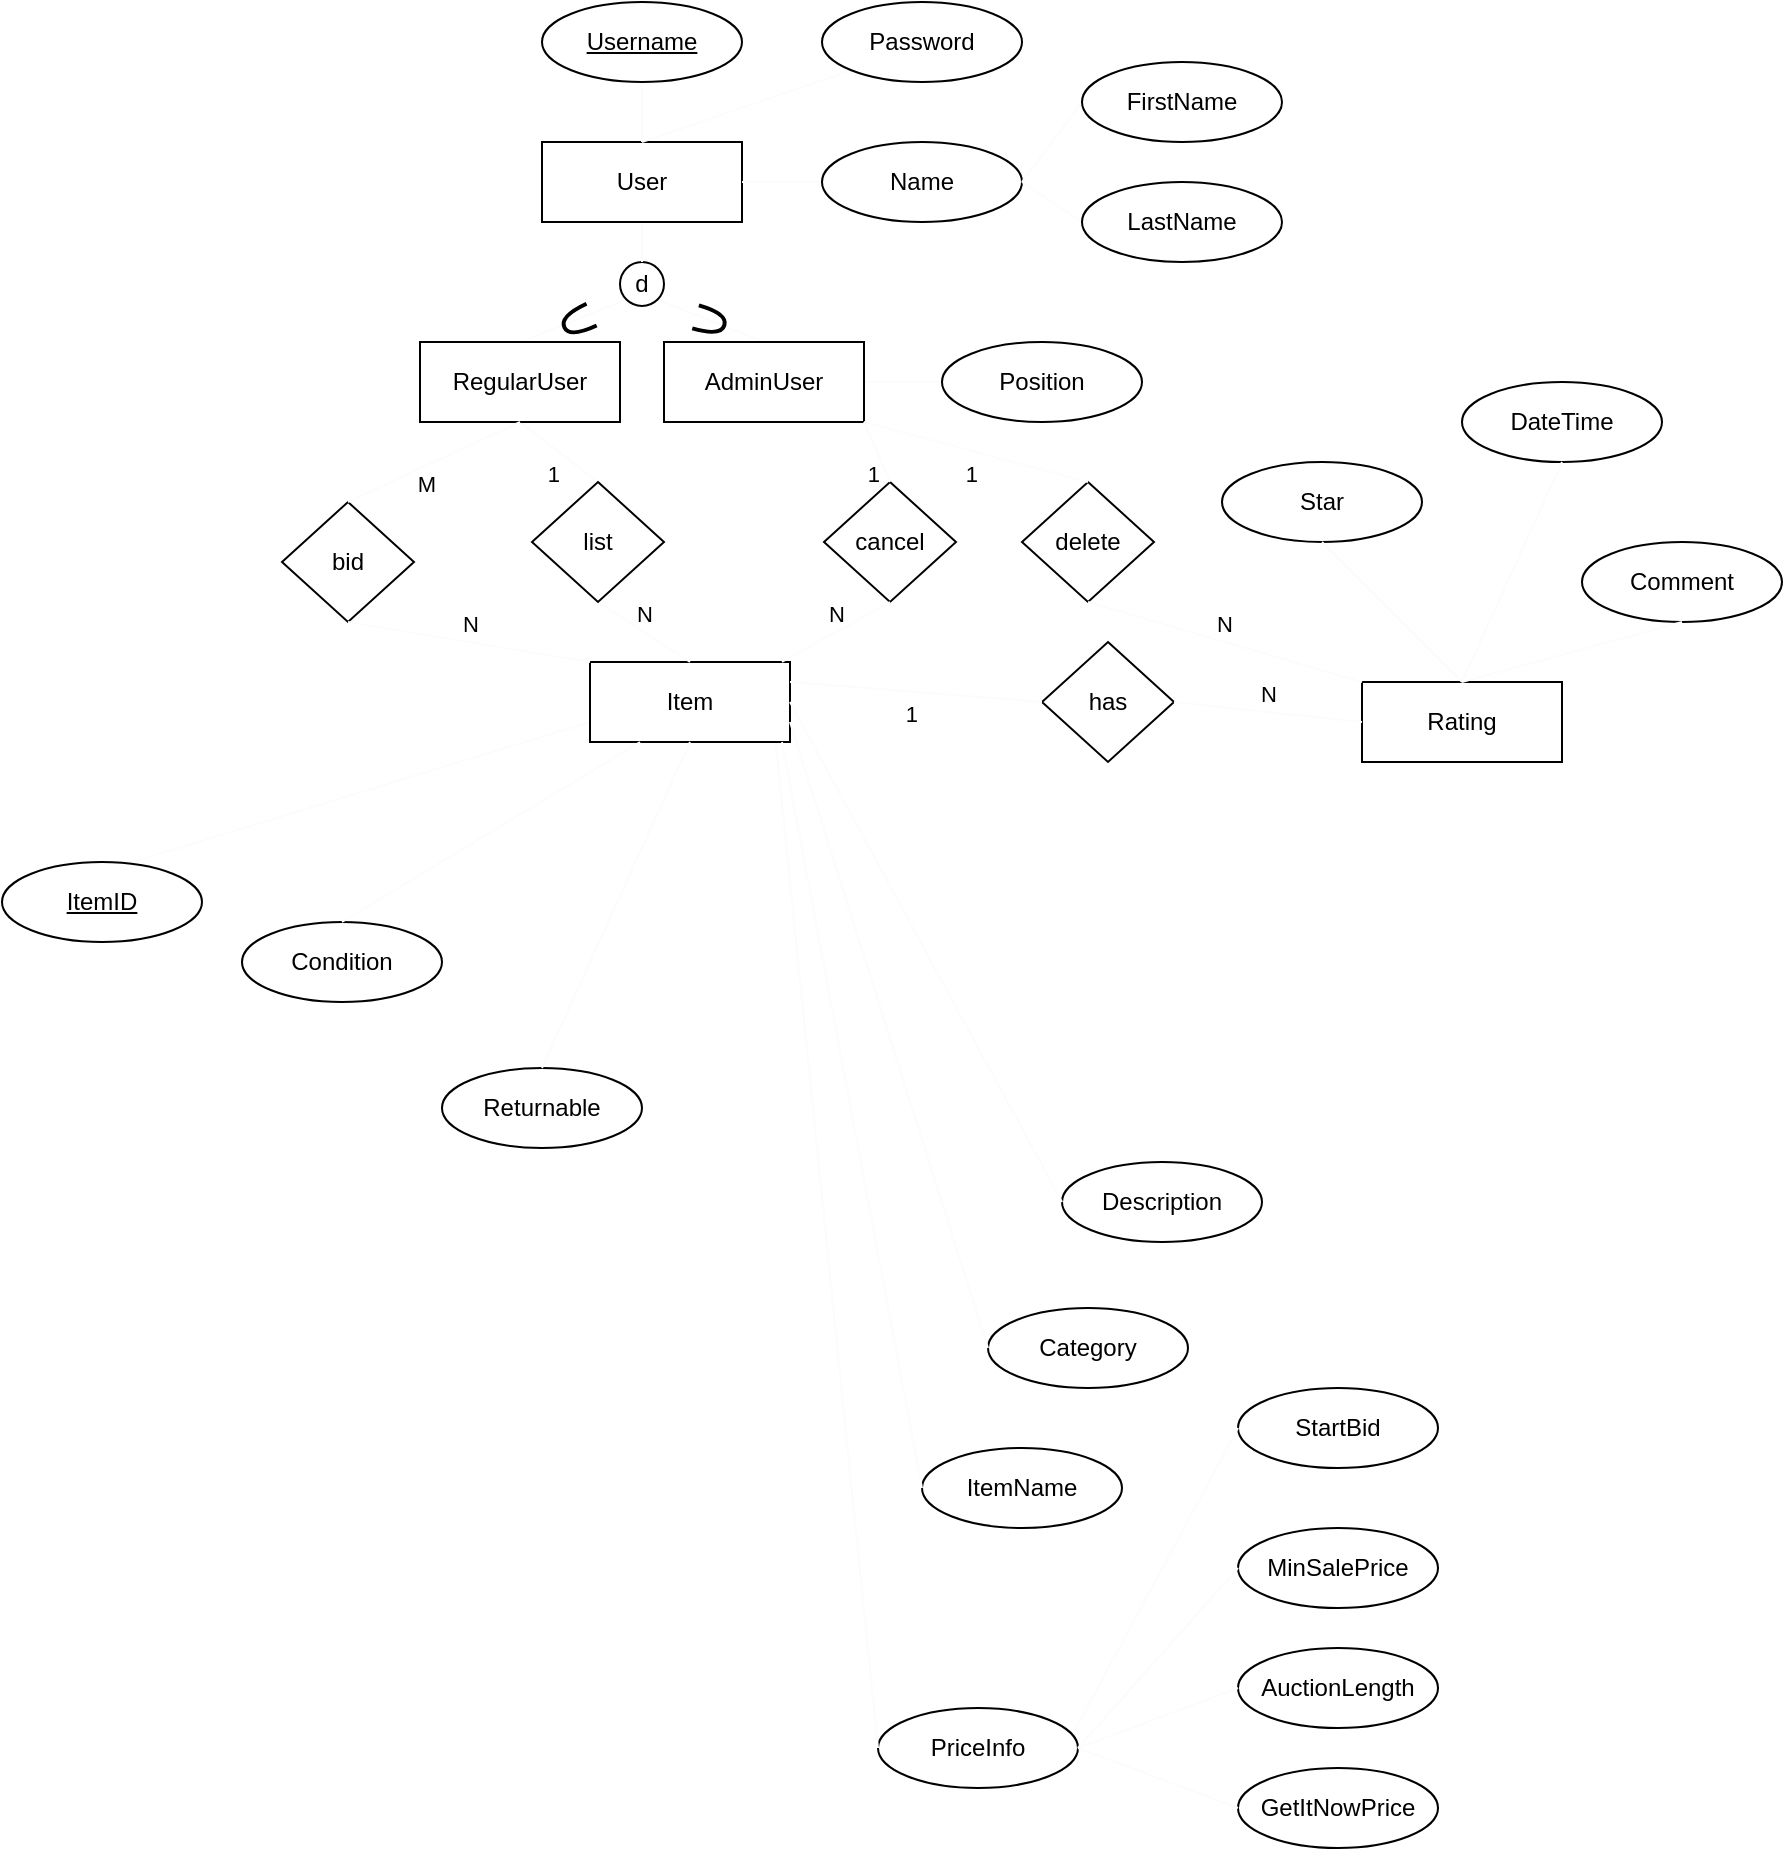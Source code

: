 <mxfile>
    <diagram id="VKDYFdwZNqEjUEqk-OcS" name="Page-1">
        <mxGraphModel dx="1017" dy="473" grid="1" gridSize="10" guides="1" tooltips="1" connect="1" arrows="1" fold="1" page="1" pageScale="1" pageWidth="850" pageHeight="1100" background="none" math="0" shadow="0">
            <root>
                <mxCell id="0"/>
                <mxCell id="1" parent="0"/>
                <mxCell id="2" value="" style="rounded=0;orthogonalLoop=1;jettySize=auto;exitX=0;exitY=1;exitDx=0;exitDy=0;entryX=0.5;entryY=0;entryDx=0;entryDy=0;endArrow=none;endFill=0;strokeColor=#fdfcfc;labelBackgroundColor=none;fontStyle=1;labelPosition=center;verticalLabelPosition=middle;align=center;verticalAlign=middle;html=1;horizontal=1;labelBorderColor=none;spacing=-1;jumpStyle=none;shadow=0;sketch=0;" parent="1" source="4" target="14" edge="1">
                    <mxGeometry relative="1" as="geometry"/>
                </mxCell>
                <mxCell id="3" value="" style="rounded=0;orthogonalLoop=1;jettySize=auto;html=1;exitX=1;exitY=1;exitDx=0;exitDy=0;entryX=0.5;entryY=0;entryDx=0;entryDy=0;endArrow=none;endFill=0;strokeColor=#fdfcfc;labelBackgroundColor=none;" parent="1" source="4" target="6" edge="1">
                    <mxGeometry relative="1" as="geometry"/>
                </mxCell>
                <mxCell id="4" value="d" style="ellipse;whiteSpace=wrap;html=1;aspect=fixed;sketch=0;" parent="1" vertex="1">
                    <mxGeometry x="339" y="210" width="22" height="22" as="geometry"/>
                </mxCell>
                <mxCell id="5" style="edgeStyle=none;rounded=0;orthogonalLoop=1;jettySize=auto;html=1;exitX=1;exitY=0.5;exitDx=0;exitDy=0;entryX=0;entryY=0.5;entryDx=0;entryDy=0;endArrow=none;endFill=0;strokeColor=#fdfcfc;sketch=0;" parent="1" source="6" target="7" edge="1">
                    <mxGeometry relative="1" as="geometry"/>
                </mxCell>
                <mxCell id="6" value="AdminUser" style="whiteSpace=wrap;html=1;align=center;sketch=0;glass=0;" parent="1" vertex="1">
                    <mxGeometry x="361" y="250" width="100" height="40" as="geometry"/>
                </mxCell>
                <mxCell id="7" value="Position" style="ellipse;whiteSpace=wrap;html=1;align=center;sketch=0;" parent="1" vertex="1">
                    <mxGeometry x="500" y="250" width="100" height="40" as="geometry"/>
                </mxCell>
                <mxCell id="8" style="edgeStyle=orthogonalEdgeStyle;rounded=0;orthogonalLoop=1;jettySize=auto;html=1;exitX=0.5;exitY=1;exitDx=0;exitDy=0;entryX=0.5;entryY=0;entryDx=0;entryDy=0;endArrow=none;endFill=0;strokeColor=#fdfcfc;" parent="1" source="9" target="4" edge="1">
                    <mxGeometry relative="1" as="geometry"/>
                </mxCell>
                <mxCell id="9" value="User" style="whiteSpace=wrap;html=1;align=center;sketch=0;" parent="1" vertex="1">
                    <mxGeometry x="300" y="150" width="100" height="40" as="geometry"/>
                </mxCell>
                <mxCell id="12" value="1" style="edgeStyle=none;rounded=0;sketch=0;jumpStyle=none;orthogonalLoop=1;jettySize=auto;html=1;exitX=0.5;exitY=1;exitDx=0;exitDy=0;entryX=0.5;entryY=0;entryDx=0;entryDy=0;shadow=0;labelBackgroundColor=none;endArrow=none;endFill=0;strokeColor=#fdfcfc;verticalAlign=top;labelPosition=left;verticalLabelPosition=bottom;align=right;spacing=0;" parent="1" source="14" target="50" edge="1">
                    <mxGeometry relative="1" as="geometry"/>
                </mxCell>
                <mxCell id="14" value="RegularUser" style="whiteSpace=wrap;html=1;align=center;sketch=0;" parent="1" vertex="1">
                    <mxGeometry x="239" y="250" width="100" height="40" as="geometry"/>
                </mxCell>
                <mxCell id="15" value="" style="shape=requiredInterface;html=1;verticalLabelPosition=bottom;glass=0;sketch=0;strokeWidth=2;direction=south;rotation=65;" parent="1" vertex="1">
                    <mxGeometry x="312" y="232" width="12" height="15" as="geometry"/>
                </mxCell>
                <mxCell id="16" value="" style="shape=requiredInterface;html=1;verticalLabelPosition=bottom;glass=0;sketch=0;strokeWidth=2;direction=south;rotation=286;flipH=1;flipV=0;" parent="1" vertex="1">
                    <mxGeometry x="378" y="232" width="12" height="15" as="geometry"/>
                </mxCell>
                <mxCell id="17" style="edgeStyle=none;rounded=0;sketch=0;jumpStyle=none;orthogonalLoop=1;jettySize=auto;html=1;exitX=0.5;exitY=1;exitDx=0;exitDy=0;entryX=0.5;entryY=0;entryDx=0;entryDy=0;shadow=0;labelBackgroundColor=none;endArrow=none;endFill=0;strokeColor=#fdfcfc;" parent="1" source="18" target="9" edge="1">
                    <mxGeometry relative="1" as="geometry"/>
                </mxCell>
                <mxCell id="18" value="Username" style="ellipse;whiteSpace=wrap;html=1;align=center;fontStyle=4;glass=0;sketch=0;strokeWidth=1;" parent="1" vertex="1">
                    <mxGeometry x="300" y="80" width="100" height="40" as="geometry"/>
                </mxCell>
                <mxCell id="19" style="edgeStyle=none;rounded=0;sketch=0;jumpStyle=none;orthogonalLoop=1;jettySize=auto;html=1;exitX=0;exitY=1;exitDx=0;exitDy=0;shadow=0;labelBackgroundColor=none;endArrow=none;endFill=0;strokeColor=#fdfcfc;" parent="1" source="20" edge="1">
                    <mxGeometry relative="1" as="geometry">
                        <mxPoint x="350" y="150" as="targetPoint"/>
                    </mxGeometry>
                </mxCell>
                <mxCell id="20" value="Password" style="ellipse;whiteSpace=wrap;html=1;align=center;glass=0;sketch=0;strokeWidth=1;" parent="1" vertex="1">
                    <mxGeometry x="440" y="80" width="100" height="40" as="geometry"/>
                </mxCell>
                <mxCell id="21" style="edgeStyle=none;rounded=0;sketch=0;jumpStyle=none;orthogonalLoop=1;jettySize=auto;html=1;exitX=0;exitY=0.5;exitDx=0;exitDy=0;shadow=0;labelBackgroundColor=none;endArrow=none;endFill=0;strokeColor=#fdfcfc;" parent="1" source="22" target="9" edge="1">
                    <mxGeometry relative="1" as="geometry"/>
                </mxCell>
                <mxCell id="22" value="Name" style="ellipse;whiteSpace=wrap;html=1;align=center;glass=0;sketch=0;strokeWidth=1;" parent="1" vertex="1">
                    <mxGeometry x="440" y="150" width="100" height="40" as="geometry"/>
                </mxCell>
                <mxCell id="23" style="edgeStyle=none;rounded=0;sketch=0;jumpStyle=none;orthogonalLoop=1;jettySize=auto;html=1;exitX=0;exitY=0.5;exitDx=0;exitDy=0;entryX=1;entryY=0.5;entryDx=0;entryDy=0;shadow=0;labelBackgroundColor=none;endArrow=none;endFill=0;strokeColor=#fdfcfc;" parent="1" source="24" target="22" edge="1">
                    <mxGeometry relative="1" as="geometry"/>
                </mxCell>
                <mxCell id="24" value="FirstName" style="ellipse;whiteSpace=wrap;html=1;align=center;glass=0;sketch=0;strokeWidth=1;" parent="1" vertex="1">
                    <mxGeometry x="570" y="110" width="100" height="40" as="geometry"/>
                </mxCell>
                <mxCell id="25" style="edgeStyle=none;rounded=0;sketch=0;jumpStyle=none;orthogonalLoop=1;jettySize=auto;html=1;exitX=0;exitY=0.5;exitDx=0;exitDy=0;shadow=0;labelBackgroundColor=none;endArrow=none;endFill=0;strokeColor=#fdfcfc;" parent="1" source="26" edge="1">
                    <mxGeometry relative="1" as="geometry">
                        <mxPoint x="540" y="170" as="targetPoint"/>
                    </mxGeometry>
                </mxCell>
                <mxCell id="26" value="LastName" style="ellipse;whiteSpace=wrap;html=1;align=center;glass=0;sketch=0;strokeWidth=1;" parent="1" vertex="1">
                    <mxGeometry x="570" y="170" width="100" height="40" as="geometry"/>
                </mxCell>
                <mxCell id="28" value="Returnable" style="ellipse;whiteSpace=wrap;html=1;align=center;glass=0;sketch=0;strokeWidth=1;" parent="1" vertex="1">
                    <mxGeometry x="250" y="613" width="100" height="40" as="geometry"/>
                </mxCell>
                <mxCell id="31" value="Condition" style="ellipse;whiteSpace=wrap;html=1;align=center;glass=0;sketch=0;strokeWidth=1;" parent="1" vertex="1">
                    <mxGeometry x="150" y="540" width="100" height="40" as="geometry"/>
                </mxCell>
                <mxCell id="33" value="Category" style="ellipse;whiteSpace=wrap;html=1;align=center;glass=0;sketch=0;strokeWidth=1;" parent="1" vertex="1">
                    <mxGeometry x="523" y="733" width="100" height="40" as="geometry"/>
                </mxCell>
                <mxCell id="35" value="Description" style="ellipse;whiteSpace=wrap;html=1;align=center;glass=0;sketch=0;strokeWidth=1;" parent="1" vertex="1">
                    <mxGeometry x="560" y="660" width="100" height="40" as="geometry"/>
                </mxCell>
                <mxCell id="46" style="edgeStyle=none;rounded=0;sketch=0;jumpStyle=none;orthogonalLoop=1;jettySize=auto;html=1;exitX=0;exitY=0.75;exitDx=0;exitDy=0;entryX=0;entryY=0.5;entryDx=0;entryDy=0;shadow=0;labelBackgroundColor=none;endArrow=none;endFill=0;strokeColor=#fdfcfc;" parent="1" source="47" target="58" edge="1">
                    <mxGeometry relative="1" as="geometry"/>
                </mxCell>
                <mxCell id="47" value="Item" style="whiteSpace=wrap;html=1;align=center;glass=0;sketch=0;strokeWidth=1;" parent="1" vertex="1">
                    <mxGeometry x="324" y="410" width="100" height="40" as="geometry"/>
                </mxCell>
                <mxCell id="48" value="N" style="edgeStyle=none;rounded=0;sketch=0;jumpStyle=none;orthogonalLoop=1;jettySize=auto;html=1;exitX=0.5;exitY=1;exitDx=0;exitDy=0;entryX=0.5;entryY=0;entryDx=0;entryDy=0;shadow=0;labelBackgroundColor=none;endArrow=none;endFill=0;strokeColor=#fdfcfc;verticalAlign=bottom;" parent="1" source="50" target="47" edge="1">
                    <mxGeometry relative="1" as="geometry"/>
                </mxCell>
                <mxCell id="50" value="list" style="shape=rhombus;perimeter=rhombusPerimeter;whiteSpace=wrap;html=1;align=center;glass=0;sketch=0;strokeWidth=1;" parent="1" vertex="1">
                    <mxGeometry x="295" y="320" width="66" height="60" as="geometry"/>
                </mxCell>
                <mxCell id="58" value="ItemID" style="ellipse;whiteSpace=wrap;html=1;align=center;fontStyle=4;glass=0;sketch=0;strokeWidth=1;" parent="1" vertex="1">
                    <mxGeometry x="30" y="510" width="100" height="40" as="geometry"/>
                </mxCell>
                <mxCell id="66" value="ItemName" style="ellipse;whiteSpace=wrap;html=1;align=center;glass=0;sketch=0;strokeWidth=1;" parent="1" vertex="1">
                    <mxGeometry x="490" y="803" width="100" height="40" as="geometry"/>
                </mxCell>
                <mxCell id="67" value="bid" style="shape=rhombus;perimeter=rhombusPerimeter;whiteSpace=wrap;html=1;align=center;glass=0;sketch=0;strokeWidth=1;" vertex="1" parent="1">
                    <mxGeometry x="170" y="330" width="66" height="60" as="geometry"/>
                </mxCell>
                <mxCell id="69" style="edgeStyle=none;rounded=0;sketch=0;jumpStyle=none;orthogonalLoop=1;jettySize=auto;html=1;exitX=1;exitY=0.5;exitDx=0;exitDy=0;entryX=0;entryY=0.5;entryDx=0;entryDy=0;shadow=0;labelBackgroundColor=none;endArrow=none;endFill=0;strokeColor=#fdfcfc;" edge="1" parent="1" source="47" target="35">
                    <mxGeometry relative="1" as="geometry">
                        <mxPoint x="434" y="440" as="sourcePoint"/>
                        <mxPoint x="480" y="460" as="targetPoint"/>
                    </mxGeometry>
                </mxCell>
                <mxCell id="70" style="edgeStyle=none;rounded=0;sketch=0;jumpStyle=none;orthogonalLoop=1;jettySize=auto;html=1;exitX=1;exitY=0.75;exitDx=0;exitDy=0;entryX=0;entryY=0.5;entryDx=0;entryDy=0;shadow=0;labelBackgroundColor=none;endArrow=none;endFill=0;strokeColor=#fdfcfc;" edge="1" parent="1" source="47" target="33">
                    <mxGeometry relative="1" as="geometry">
                        <mxPoint x="405" y="490" as="sourcePoint"/>
                        <mxPoint x="451" y="590" as="targetPoint"/>
                    </mxGeometry>
                </mxCell>
                <mxCell id="71" style="edgeStyle=none;rounded=0;sketch=0;jumpStyle=none;orthogonalLoop=1;jettySize=auto;html=1;entryX=0;entryY=0.5;entryDx=0;entryDy=0;shadow=0;labelBackgroundColor=none;endArrow=none;endFill=0;strokeColor=#fdfcfc;" edge="1" parent="1" target="66">
                    <mxGeometry relative="1" as="geometry">
                        <mxPoint x="420" y="450" as="sourcePoint"/>
                        <mxPoint x="480" y="610" as="targetPoint"/>
                    </mxGeometry>
                </mxCell>
                <mxCell id="72" value="PriceInfo" style="ellipse;whiteSpace=wrap;html=1;align=center;glass=0;sketch=0;strokeWidth=1;" vertex="1" parent="1">
                    <mxGeometry x="468" y="933" width="100" height="40" as="geometry"/>
                </mxCell>
                <mxCell id="73" value="StartBid" style="ellipse;whiteSpace=wrap;html=1;align=center;glass=0;sketch=0;strokeWidth=1;" vertex="1" parent="1">
                    <mxGeometry x="648" y="773" width="100" height="40" as="geometry"/>
                </mxCell>
                <mxCell id="74" value="MinSalePrice" style="ellipse;whiteSpace=wrap;html=1;align=center;glass=0;sketch=0;strokeWidth=1;" vertex="1" parent="1">
                    <mxGeometry x="648" y="843" width="100" height="40" as="geometry"/>
                </mxCell>
                <mxCell id="75" value="AuctionLength" style="ellipse;whiteSpace=wrap;html=1;align=center;glass=0;sketch=0;strokeWidth=1;" vertex="1" parent="1">
                    <mxGeometry x="648" y="903" width="100" height="40" as="geometry"/>
                </mxCell>
                <mxCell id="76" value="GetItNowPrice" style="ellipse;whiteSpace=wrap;html=1;align=center;glass=0;sketch=0;strokeWidth=1;" vertex="1" parent="1">
                    <mxGeometry x="648" y="963" width="100" height="40" as="geometry"/>
                </mxCell>
                <mxCell id="78" style="edgeStyle=none;rounded=0;sketch=0;jumpStyle=none;orthogonalLoop=1;jettySize=auto;html=1;exitX=0.98;exitY=0.3;exitDx=0;exitDy=0;entryX=0;entryY=0.5;entryDx=0;entryDy=0;shadow=0;labelBackgroundColor=none;endArrow=none;endFill=0;strokeColor=#fdfcfc;exitPerimeter=0;" edge="1" parent="1" source="72" target="73">
                    <mxGeometry relative="1" as="geometry">
                        <mxPoint x="432" y="653" as="sourcePoint"/>
                        <mxPoint x="478" y="673" as="targetPoint"/>
                    </mxGeometry>
                </mxCell>
                <mxCell id="79" style="edgeStyle=none;rounded=0;sketch=0;jumpStyle=none;orthogonalLoop=1;jettySize=auto;html=1;exitX=1;exitY=0.5;exitDx=0;exitDy=0;entryX=0;entryY=0.5;entryDx=0;entryDy=0;shadow=0;labelBackgroundColor=none;endArrow=none;endFill=0;strokeColor=#fdfcfc;" edge="1" parent="1" source="72" target="74">
                    <mxGeometry relative="1" as="geometry">
                        <mxPoint x="576" y="955" as="sourcePoint"/>
                        <mxPoint x="658" y="803" as="targetPoint"/>
                    </mxGeometry>
                </mxCell>
                <mxCell id="80" style="edgeStyle=none;rounded=0;sketch=0;jumpStyle=none;orthogonalLoop=1;jettySize=auto;html=1;exitX=1;exitY=0.5;exitDx=0;exitDy=0;entryX=0;entryY=0.5;entryDx=0;entryDy=0;shadow=0;labelBackgroundColor=none;endArrow=none;endFill=0;strokeColor=#fdfcfc;" edge="1" parent="1" source="72" target="75">
                    <mxGeometry relative="1" as="geometry">
                        <mxPoint x="578" y="963" as="sourcePoint"/>
                        <mxPoint x="658" y="873" as="targetPoint"/>
                    </mxGeometry>
                </mxCell>
                <mxCell id="81" style="edgeStyle=none;rounded=0;sketch=0;jumpStyle=none;orthogonalLoop=1;jettySize=auto;html=1;exitX=1;exitY=0.5;exitDx=0;exitDy=0;entryX=0;entryY=0.5;entryDx=0;entryDy=0;shadow=0;labelBackgroundColor=none;endArrow=none;endFill=0;strokeColor=#fdfcfc;" edge="1" parent="1" source="72" target="76">
                    <mxGeometry relative="1" as="geometry">
                        <mxPoint x="578" y="963" as="sourcePoint"/>
                        <mxPoint x="658" y="933" as="targetPoint"/>
                    </mxGeometry>
                </mxCell>
                <mxCell id="82" style="edgeStyle=none;rounded=0;sketch=0;jumpStyle=none;orthogonalLoop=1;jettySize=auto;html=1;entryX=0;entryY=0.5;entryDx=0;entryDy=0;shadow=0;labelBackgroundColor=none;endArrow=none;endFill=0;strokeColor=#fdfcfc;exitX=0.93;exitY=1.025;exitDx=0;exitDy=0;exitPerimeter=0;" edge="1" parent="1" source="47" target="72">
                    <mxGeometry relative="1" as="geometry">
                        <mxPoint x="430" y="460" as="sourcePoint"/>
                        <mxPoint x="480" y="680" as="targetPoint"/>
                    </mxGeometry>
                </mxCell>
                <mxCell id="83" style="edgeStyle=none;rounded=0;sketch=0;jumpStyle=none;orthogonalLoop=1;jettySize=auto;html=1;exitX=0.5;exitY=1;exitDx=0;exitDy=0;entryX=0.5;entryY=0;entryDx=0;entryDy=0;shadow=0;labelBackgroundColor=none;endArrow=none;endFill=0;strokeColor=#fdfcfc;" edge="1" parent="1" source="47" target="28">
                    <mxGeometry relative="1" as="geometry">
                        <mxPoint x="434" y="440" as="sourcePoint"/>
                        <mxPoint x="480" y="460" as="targetPoint"/>
                    </mxGeometry>
                </mxCell>
                <mxCell id="84" style="edgeStyle=none;rounded=0;sketch=0;jumpStyle=none;orthogonalLoop=1;jettySize=auto;html=1;exitX=0.25;exitY=1;exitDx=0;exitDy=0;entryX=0.5;entryY=0;entryDx=0;entryDy=0;shadow=0;labelBackgroundColor=none;endArrow=none;endFill=0;strokeColor=#fdfcfc;" edge="1" parent="1" source="47" target="31">
                    <mxGeometry relative="1" as="geometry">
                        <mxPoint x="434" y="430" as="sourcePoint"/>
                        <mxPoint x="570" y="340" as="targetPoint"/>
                    </mxGeometry>
                </mxCell>
                <mxCell id="86" value="N" style="edgeStyle=none;rounded=0;sketch=0;jumpStyle=none;orthogonalLoop=1;jettySize=auto;html=1;exitX=0.5;exitY=1;exitDx=0;exitDy=0;entryX=0;entryY=0;entryDx=0;entryDy=0;shadow=0;labelBackgroundColor=none;endArrow=none;endFill=0;strokeColor=#fdfcfc;verticalAlign=bottom;" edge="1" parent="1" source="67" target="47">
                    <mxGeometry relative="1" as="geometry">
                        <mxPoint x="338" y="390" as="sourcePoint"/>
                        <mxPoint x="384" y="420" as="targetPoint"/>
                    </mxGeometry>
                </mxCell>
                <mxCell id="87" value="M" style="edgeStyle=none;rounded=0;sketch=0;jumpStyle=none;orthogonalLoop=1;jettySize=auto;html=1;exitX=0.5;exitY=1;exitDx=0;exitDy=0;entryX=0.5;entryY=0;entryDx=0;entryDy=0;shadow=0;labelBackgroundColor=none;endArrow=none;endFill=0;strokeColor=#fdfcfc;verticalAlign=top;labelPosition=left;verticalLabelPosition=bottom;align=right;spacing=0;" edge="1" parent="1" source="14" target="67">
                    <mxGeometry relative="1" as="geometry">
                        <mxPoint x="299" y="300" as="sourcePoint"/>
                        <mxPoint x="338" y="330" as="targetPoint"/>
                    </mxGeometry>
                </mxCell>
                <mxCell id="88" value="cancel" style="shape=rhombus;perimeter=rhombusPerimeter;whiteSpace=wrap;html=1;align=center;glass=0;sketch=0;strokeWidth=1;" vertex="1" parent="1">
                    <mxGeometry x="441" y="320" width="66" height="60" as="geometry"/>
                </mxCell>
                <mxCell id="89" value="1" style="edgeStyle=none;rounded=0;sketch=0;jumpStyle=none;orthogonalLoop=1;jettySize=auto;html=1;exitX=1;exitY=1;exitDx=0;exitDy=0;entryX=0.5;entryY=0;entryDx=0;entryDy=0;shadow=0;labelBackgroundColor=none;endArrow=none;endFill=0;strokeColor=#fdfcfc;verticalAlign=top;labelPosition=left;verticalLabelPosition=bottom;align=right;spacing=0;" edge="1" parent="1" source="6" target="88">
                    <mxGeometry relative="1" as="geometry">
                        <mxPoint x="299" y="300" as="sourcePoint"/>
                        <mxPoint x="338" y="330" as="targetPoint"/>
                    </mxGeometry>
                </mxCell>
                <mxCell id="90" value="N" style="edgeStyle=none;rounded=0;sketch=0;jumpStyle=none;orthogonalLoop=1;jettySize=auto;html=1;exitX=0.5;exitY=1;exitDx=0;exitDy=0;shadow=0;labelBackgroundColor=none;endArrow=none;endFill=0;strokeColor=#fdfcfc;verticalAlign=bottom;" edge="1" parent="1" source="88">
                    <mxGeometry relative="1" as="geometry">
                        <mxPoint x="338" y="390" as="sourcePoint"/>
                        <mxPoint x="420" y="410" as="targetPoint"/>
                    </mxGeometry>
                </mxCell>
                <mxCell id="91" value="Rating" style="whiteSpace=wrap;html=1;align=center;glass=0;sketch=0;strokeWidth=1;" vertex="1" parent="1">
                    <mxGeometry x="710" y="420" width="100" height="40" as="geometry"/>
                </mxCell>
                <mxCell id="92" value="has" style="shape=rhombus;perimeter=rhombusPerimeter;whiteSpace=wrap;html=1;align=center;glass=0;sketch=0;strokeWidth=1;" vertex="1" parent="1">
                    <mxGeometry x="550" y="400" width="66" height="60" as="geometry"/>
                </mxCell>
                <mxCell id="93" value="1" style="edgeStyle=none;rounded=0;sketch=0;jumpStyle=none;orthogonalLoop=1;jettySize=auto;html=1;exitX=1;exitY=0.25;exitDx=0;exitDy=0;entryX=0;entryY=0.5;entryDx=0;entryDy=0;shadow=0;labelBackgroundColor=none;endArrow=none;endFill=0;strokeColor=#fdfcfc;verticalAlign=top;labelPosition=left;verticalLabelPosition=bottom;align=right;spacing=0;" edge="1" parent="1" source="47" target="92">
                    <mxGeometry relative="1" as="geometry">
                        <mxPoint x="471" y="300" as="sourcePoint"/>
                        <mxPoint x="583" y="330" as="targetPoint"/>
                    </mxGeometry>
                </mxCell>
                <mxCell id="94" value="N" style="edgeStyle=none;rounded=0;sketch=0;jumpStyle=none;orthogonalLoop=1;jettySize=auto;html=1;exitX=0;exitY=0.5;exitDx=0;exitDy=0;shadow=0;labelBackgroundColor=none;endArrow=none;endFill=0;strokeColor=#fdfcfc;verticalAlign=bottom;entryX=1;entryY=0.5;entryDx=0;entryDy=0;" edge="1" parent="1" source="91" target="92">
                    <mxGeometry relative="1" as="geometry">
                        <mxPoint x="583" y="390" as="sourcePoint"/>
                        <mxPoint x="620" y="430" as="targetPoint"/>
                    </mxGeometry>
                </mxCell>
                <mxCell id="95" value="Star" style="ellipse;whiteSpace=wrap;html=1;align=center;glass=0;sketch=0;strokeWidth=1;" vertex="1" parent="1">
                    <mxGeometry x="640" y="310" width="100" height="40" as="geometry"/>
                </mxCell>
                <mxCell id="96" value="DateTime" style="ellipse;whiteSpace=wrap;html=1;align=center;glass=0;sketch=0;strokeWidth=1;" vertex="1" parent="1">
                    <mxGeometry x="760" y="270" width="100" height="40" as="geometry"/>
                </mxCell>
                <mxCell id="97" value="Comment" style="ellipse;whiteSpace=wrap;html=1;align=center;glass=0;sketch=0;strokeWidth=1;" vertex="1" parent="1">
                    <mxGeometry x="820" y="350" width="100" height="40" as="geometry"/>
                </mxCell>
                <mxCell id="98" style="edgeStyle=none;rounded=0;sketch=0;jumpStyle=none;orthogonalLoop=1;jettySize=auto;html=1;exitX=0.5;exitY=1;exitDx=0;exitDy=0;entryX=0.5;entryY=0;entryDx=0;entryDy=0;shadow=0;labelBackgroundColor=none;endArrow=none;endFill=0;strokeColor=#fdfcfc;" edge="1" parent="1" source="95" target="91">
                    <mxGeometry relative="1" as="geometry">
                        <mxPoint x="580" y="140" as="sourcePoint"/>
                        <mxPoint x="550" y="180" as="targetPoint"/>
                    </mxGeometry>
                </mxCell>
                <mxCell id="99" style="edgeStyle=none;rounded=0;sketch=0;jumpStyle=none;orthogonalLoop=1;jettySize=auto;html=1;exitX=0.5;exitY=1;exitDx=0;exitDy=0;entryX=0.5;entryY=0;entryDx=0;entryDy=0;shadow=0;labelBackgroundColor=none;endArrow=none;endFill=0;strokeColor=#fdfcfc;" edge="1" parent="1" source="96" target="91">
                    <mxGeometry relative="1" as="geometry">
                        <mxPoint x="700" y="360" as="sourcePoint"/>
                        <mxPoint x="770" y="430" as="targetPoint"/>
                    </mxGeometry>
                </mxCell>
                <mxCell id="100" style="edgeStyle=none;rounded=0;sketch=0;jumpStyle=none;orthogonalLoop=1;jettySize=auto;html=1;exitX=0.5;exitY=1;exitDx=0;exitDy=0;entryX=0.5;entryY=0;entryDx=0;entryDy=0;shadow=0;labelBackgroundColor=none;endArrow=none;endFill=0;strokeColor=#fdfcfc;" edge="1" parent="1" source="97" target="91">
                    <mxGeometry relative="1" as="geometry">
                        <mxPoint x="820" y="320" as="sourcePoint"/>
                        <mxPoint x="770" y="430" as="targetPoint"/>
                    </mxGeometry>
                </mxCell>
                <mxCell id="101" value="delete" style="shape=rhombus;perimeter=rhombusPerimeter;whiteSpace=wrap;html=1;align=center;glass=0;sketch=0;strokeWidth=1;" vertex="1" parent="1">
                    <mxGeometry x="540" y="320" width="66" height="60" as="geometry"/>
                </mxCell>
                <mxCell id="102" value="1" style="edgeStyle=none;rounded=0;sketch=0;jumpStyle=none;orthogonalLoop=1;jettySize=auto;html=1;exitX=1;exitY=1;exitDx=0;exitDy=0;entryX=0.5;entryY=0;entryDx=0;entryDy=0;shadow=0;labelBackgroundColor=none;endArrow=none;endFill=0;strokeColor=#fdfcfc;verticalAlign=top;labelPosition=left;verticalLabelPosition=bottom;align=right;spacing=0;" edge="1" parent="1" source="6" target="101">
                    <mxGeometry relative="1" as="geometry">
                        <mxPoint x="471" y="300" as="sourcePoint"/>
                        <mxPoint x="484" y="330" as="targetPoint"/>
                    </mxGeometry>
                </mxCell>
                <mxCell id="103" value="N" style="edgeStyle=none;rounded=0;sketch=0;jumpStyle=none;orthogonalLoop=1;jettySize=auto;html=1;exitX=0;exitY=0;exitDx=0;exitDy=0;shadow=0;labelBackgroundColor=none;endArrow=none;endFill=0;strokeColor=#fdfcfc;verticalAlign=bottom;entryX=0.5;entryY=1;entryDx=0;entryDy=0;" edge="1" parent="1" source="91" target="101">
                    <mxGeometry relative="1" as="geometry">
                        <mxPoint x="720" y="450" as="sourcePoint"/>
                        <mxPoint x="630" y="440" as="targetPoint"/>
                    </mxGeometry>
                </mxCell>
            </root>
        </mxGraphModel>
    </diagram>
</mxfile>